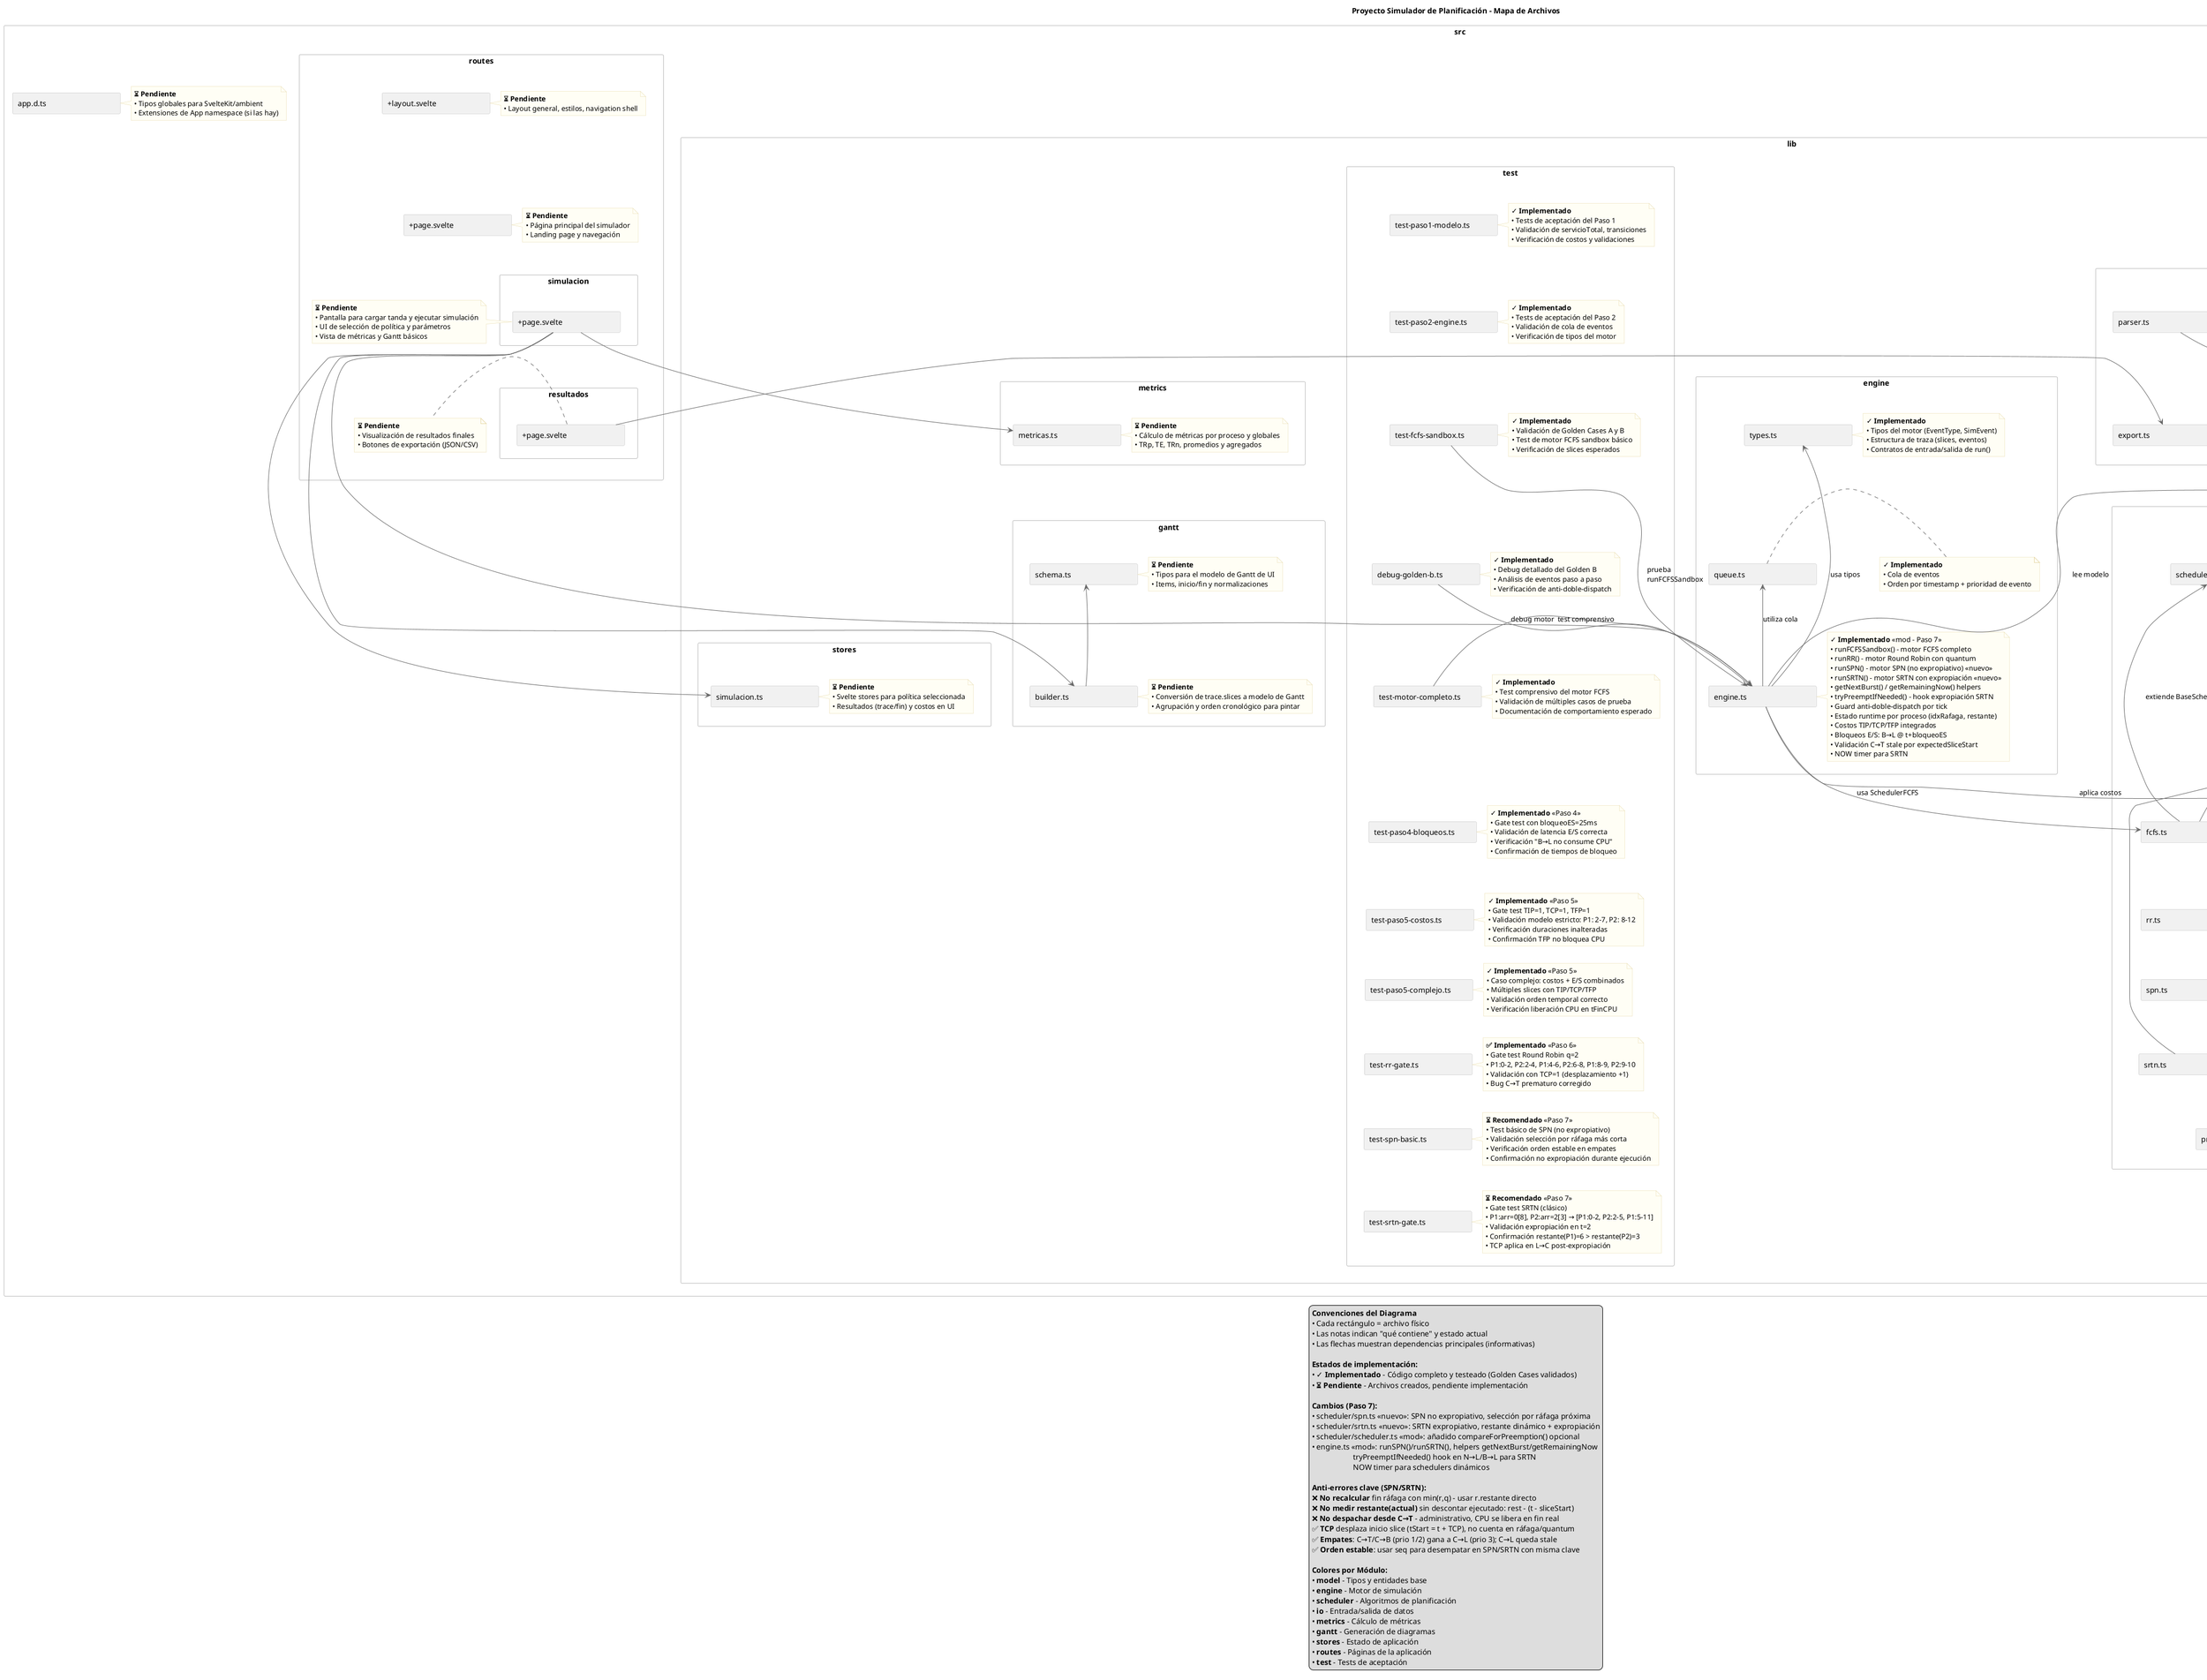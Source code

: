 @startuml Estructura - Mapa de Archivos

!define MODEL_COLOR #E8F4FD
!define ENGINE_COLOR #FDF2E9
!define SCHED_COLOR #E8F8F5
!define IO_COLOR #F3E5F5
!define METRICS_COLOR #EBF5FB
!define GANTT_COLOR #FADBD8
!define STORES_COLOR #FDEAA7
!define ROUTES_COLOR #D5E8D4
!define TEST_COLOR #FFF2CC

skinparam shadowing false
skinparam defaultTextAlignment left
skinparam packageStyle rectangle
skinparam ArrowColor #666666
skinparam PackageBorderColor #999999
skinparam RectangleBorderColor #BBBBBB
skinparam NoteBackgroundColor #FFFEF5
skinparam NoteBorderColor #E6D8A8
skinparam minClassWidth 180
skinparam maxMessageSize 150
skinparam nodesep 20
skinparam ranksep 30
hide circle

title Proyecto Simulador de Planificación – Mapa de Archivos

package "src" as SRC {

  package "lib" as LIB {

      package "model" as MODEL {
        rectangle "proceso.ts" as proceso_ts
        rectangle "rafaga.ts" as rafaga_ts
        rectangle "estados.ts" as estados_ts
        rectangle "costos.ts" as costos_ts
        
        proceso_ts -[hidden]down-> rafaga_ts
        rafaga_ts -[hidden]down-> estados_ts
        estados_ts -[hidden]down-> costos_ts

        note right of proceso_ts
          **✓ Implementado**
          • Tipos de Proceso (pid, arribo, ráfagas)
          • Estado del proceso (N, L, C, B, F)
          • servicioTotal() - suma de ráfagas CPU
          • isProcesoValido() - validación básica
        end note

        note right of rafaga_ts
          **✓ Implementado**
          • Utilidades para manejar rafagas
          • Índice/actual y chequeos de restantes
          • rafagaActual() - obtiene ráfaga por índice
          • quedanRafagas() - verifica ráfagas restantes
        end note

        note right of estados_ts
          **✓ Implementado**
          • Definición de estados
          • Reglas de transición válidas (invariantes)
          • Estados canónicos (N,L,C,B,F)
          • isTransicionLegal() - validador de transiciones
          • assertTransicionLegal() - error si ilegal
          • transicionarEstado() - transición inmutable
        end note

        note right of costos_ts
          **✓ Implementado**
          • Interface Costos (TIP, TCP, TFP, bloqueoES)
          • COSTOS_DEF - defaults (bloqueoES=25)
          • validarCostos() - verifica valores ≥ 0
          • makeCostos() - constructor saneado
        end note
      }

      package "engine" as ENGINE {
        rectangle "types.ts" as engine_types_ts
        rectangle "queue.ts" as queue_ts
        rectangle "engine.ts" as engine_ts
        
        engine_types_ts -[hidden]down-> queue_ts
        queue_ts -[hidden]down-> engine_ts

        note right of engine_types_ts
          **✓ Implementado**
          • Tipos del motor (EventType, SimEvent)
          • Estructura de traza (slices, eventos)
          • Contratos de entrada/salida de run()
        end note

        note right of queue_ts
          **✓ Implementado**
          • Cola de eventos
          • Orden por timestamp + prioridad de evento
        end note

        note right of engine_ts
          **✓ Implementado** <<mod - Paso 7>>
          • runFCFSSandbox() - motor FCFS completo
          • runRR() - motor Round Robin con quantum
          • runSPN() - motor SPN (no expropiativo) <<nuevo>>
          • runSRTN() - motor SRTN con expropiación <<nuevo>>
          • getNextBurst() / getRemainingNow() helpers
          • tryPreemptIfNeeded() - hook expropiación SRTN
          • Guard anti-doble-dispatch por tick
          • Estado runtime por proceso (idxRafaga, restante)
          • Costos TIP/TCP/TFP integrados
          • Bloqueos E/S: B→L @ t+bloqueoES
          • Validación C→T stale por expectedSliceStart
          • NOW timer para SRTN
        end note
      }

      package "scheduler" as SCHED {
        rectangle "scheduler.ts" as scheduler_ts
        rectangle "ready-queue.ts" as ready_queue_ts
        rectangle "fcfs.ts" as fcfs_ts
        rectangle "rr.ts" as rr_ts
        rectangle "spn.ts" as spn_ts
        rectangle "srtn.ts" as srtn_ts
        rectangle "priority.ts" as priority_ts
        
        scheduler_ts -[hidden]down-> ready_queue_ts
        ready_queue_ts -[hidden]down-> fcfs_ts
        fcfs_ts -[hidden]down-> rr_ts
        rr_ts -[hidden]down-> spn_ts
        spn_ts -[hidden]down-> srtn_ts
        srtn_ts -[hidden]down-> priority_ts

        note right of scheduler_ts
          **✓ Implementado** <<mod>>
          • IScheduler - interfaz completa de planificadores
          • BaseScheduler - clase base abstracta
          • Métodos: onAdmit, onReady, onBlock, onFinish, next()
          • onDesalojoActual?() - re-encolado opcional
          • compareForPreemption?() - hook expropiación opcional
        end note

        note right of ready_queue_ts
          **✓ Implementado**
          • ReadyQueue - cola FIFO simple
          • Métodos: enqueue, dequeue, isEmpty, clear, toArray
          • Manejo de PIDs en orden de llegada
        end note

        note right of fcfs_ts
          **✓ Implementado**
          • SchedulerFCFS - First Come First Served
          • Extiende BaseScheduler
          • Política no expropiativa (FIFO puro)
          • Integrado con motor sandbox
        end note

        note right of rr_ts
          **✓ Implementado**
          • SchedulerRR - Round Robin con quantum
          • onDesalojoActual() - re-encolado al final
          • getQuantum() - reinicio en cada L→C
        end note

        note right of spn_ts
          **✓ Implementado** <<nuevo>>
          • SchedulerSPN (no expropiativo)
          • Selección por ráfaga próxima más corta
          • Orden estable con seq para empates
          • compareForPreemption() → false (nunca expropia)
        end note

        note right of srtn_ts
          **✓ Implementado** <<nuevo>>
          • SchedulerSRTN (expropiativo)
          • Selección por menor restante (dinámico)
          • Expropia en N→L/B→L si nuevo < actual
          • getRemaining() y getNow() para tiempo dinámico
          • compareForPreemption() → lógica de expropiación
        end note

        note right of priority_ts
          **⏳ Pendiente**
          • Planificador por prioridades
          • (Opcional) Envejecimiento/ajuste de prioridad
        end note
      }

      package "io" as IO {
        rectangle "parser.ts" as parser_ts
        rectangle "export.ts" as export_ts
        
        parser_ts -[hidden]down-> export_ts

        note right of parser_ts
          **⏳ Pendiente**
          • Validación y normalización de entrada (JSON/CSV)
          • Conversión a estructuras de Proceso
        end note

        note right of export_ts
          **⏳ Pendiente**
          • Exportación de trazas/métricas (JSON/CSV)
          • Helpers para descarga/serialización
        end note
      }

      package "metrics" as METRICS {
        rectangle "metricas.ts" as metricas_ts
        note right of metricas_ts
          **⏳ Pendiente**
          • Cálculo de métricas por proceso y globales
          • TRp, TE, TRn, promedios y agregados
        end note
      }

      package "gantt" as GANTT {
        rectangle "schema.ts" as schema_ts
        rectangle "builder.ts" as builder_ts
        
        schema_ts -[hidden]down-> builder_ts

        note right of schema_ts
          **⏳ Pendiente**
          • Tipos para el modelo de Gantt de UI
          • Items, inicio/fin y normalizaciones
        end note

        note right of builder_ts
          **⏳ Pendiente**
          • Conversión de trace.slices a modelo de Gantt
          • Agrupación y orden cronológico para pintar
        end note
      }
    

    package "stores" as STORES {
      rectangle "simulacion.ts" as simulacion_store_ts
      note right of simulacion_store_ts
        **⏳ Pendiente**
        • Svelte stores para política seleccionada
        • Resultados (trace/fin) y costos en UI
      end note
    }

    package "test" as TEST {
      rectangle "test-paso1-modelo.ts" as test_paso1_ts
      rectangle "test-paso2-engine.ts" as test_paso2_ts
      rectangle "test-fcfs-sandbox.ts" as test_fcfs_sandbox_ts
      rectangle "debug-golden-b.ts" as debug_golden_b_ts
      rectangle "test-motor-completo.ts" as test_motor_completo_ts
      rectangle "test-paso4-bloqueos.ts" as test_paso4_bloqueos_ts
      rectangle "test-paso5-costos.ts" as test_paso5_costos_ts
      rectangle "test-paso5-complejo.ts" as test_paso5_complejo_ts
      rectangle "test-rr-gate.ts" as test_rr_gate_ts
      rectangle "test-spn-basic.ts" as test_spn_basic_ts
      rectangle "test-srtn-gate.ts" as test_srtn_gate_ts
      
      test_paso1_ts -[hidden]down-> test_paso2_ts
      test_paso2_ts -[hidden]down-> test_fcfs_sandbox_ts
      test_fcfs_sandbox_ts -[hidden]down-> debug_golden_b_ts
      debug_golden_b_ts -[hidden]down-> test_motor_completo_ts
      test_motor_completo_ts -[hidden]down-> test_paso4_bloqueos_ts
      test_paso4_bloqueos_ts -[hidden]down-> test_paso5_costos_ts
      test_paso5_costos_ts -[hidden]down-> test_paso5_complejo_ts
      test_paso5_complejo_ts -[hidden]down-> test_rr_gate_ts
      test_rr_gate_ts -[hidden]down-> test_spn_basic_ts
      test_spn_basic_ts -[hidden]down-> test_srtn_gate_ts

      note right of test_paso1_ts
        **✓ Implementado**
        • Tests de aceptación del Paso 1
        • Validación de servicioTotal, transiciones
        • Verificación de costos y validaciones
      end note

      note right of test_paso2_ts
        **✓ Implementado**
        • Tests de aceptación del Paso 2
        • Validación de cola de eventos
        • Verificación de tipos del motor
      end note

      note right of test_fcfs_sandbox_ts
        **✓ Implementado**
        • Validación de Golden Cases A y B
        • Test de motor FCFS sandbox básico
        • Verificación de slices esperados
      end note

      note right of debug_golden_b_ts
        **✓ Implementado**
        • Debug detallado del Golden B
        • Análisis de eventos paso a paso
        • Verificación de anti-doble-dispatch
      end note

      note right of test_motor_completo_ts
        **✓ Implementado**
        • Test comprensivo del motor FCFS
        • Validación de múltiples casos de prueba
        • Documentación de comportamiento esperado
      end note

      note right of test_paso4_bloqueos_ts
        **✓ Implementado** <<Paso 4>>
        • Gate test con bloqueoES=25ms
        • Validación de latencia E/S correcta
        • Verificación "B→L no consume CPU"
        • Confirmación de tiempos de bloqueo
      end note

      note right of test_paso5_costos_ts
        **✓ Implementado** <<Paso 5>>
        • Gate test TIP=1, TCP=1, TFP=1
        • Validación modelo estricto: P1: 2–7, P2: 8–12
        • Verificación duraciones inalteradas
        • Confirmación TFP no bloquea CPU
      end note

      note right of test_paso5_complejo_ts
        **✓ Implementado** <<Paso 5>>
        • Caso complejo: costos + E/S combinados
        • Múltiples slices con TIP/TCP/TFP
        • Validación orden temporal correcto
        • Verificación liberación CPU en tFinCPU
      end note

      note right of test_rr_gate_ts
        **✅ Implementado** <<Paso 6>>
        • Gate test Round Robin q=2
        • P1:0–2, P2:2–4, P1:4–6, P2:6–8, P1:8–9, P2:9–10
        • Validación con TCP=1 (desplazamiento +1)
        • Bug C→T prematuro corregido
      end note

      note right of test_spn_basic_ts
        **⏳ Recomendado** <<Paso 7>>
        • Test básico de SPN (no expropiativo)
        • Validación selección por ráfaga más corta
        • Verificación orden estable en empates
        • Confirmación no expropiación durante ejecución
      end note

      note right of test_srtn_gate_ts
        **⏳ Recomendado** <<Paso 7>>
        • Gate test SRTN (clásico)
        • P1:arr=0[8], P2:arr=2[3] → [P1:0-2, P2:2-5, P1:5-11]
        • Validación expropiación en t=2
        • Confirmación restante(P1)=6 > restante(P2)=3
        • TCP aplica en L→C post-expropiación
      end note
    }
  }

  package "routes" as ROUTES {
    rectangle "+layout.svelte" as layout_svelte
    rectangle "+page.svelte" as main_page

    package "simulacion" as R_SIM {
      rectangle "+page.svelte" as simulacion_page
    }
    
    package "resultados" as R_RES {
      rectangle "+page.svelte" as resultados_page
    }
    
    layout_svelte -[hidden]down-> main_page
    main_page -[hidden]down-> R_SIM
    R_SIM -[hidden]down-> R_RES

    note right of layout_svelte
      **⏳ Pendiente**
      • Layout general, estilos, navigation shell
    end note

    note right of main_page
      **⏳ Pendiente**
      • Página principal del simulador
      • Landing page y navegación
    end note

    note right of simulacion_page
      **⏳ Pendiente**
      • Pantalla para cargar tanda y ejecutar simulación
      • UI de selección de política y parámetros
      • Vista de métricas y Gantt básicos
    end note

    note right of resultados_page
      **⏳ Pendiente**
      • Visualización de resultados finales
      • Botones de exportación (JSON/CSV)
    end note
  }

  rectangle "app.d.ts" as app_dts
  note right of app_dts
    **⏳ Pendiente**
    • Tipos globales para SvelteKit/ambient
    • Extensiones de App namespace (si las hay)
  end note
}

MODEL -[hidden]down-> ENGINE
ENGINE -[hidden]down-> SCHED
SCHED -[hidden]down-> IO
IO -[hidden]down-> METRICS
METRICS -[hidden]down-> GANTT
GANTT -[hidden]down-> STORES
STORES -[hidden]down-> TEST
TEST -[hidden]down-> ROUTES

' Motor y tipos
engine_ts --> engine_types_ts : usa tipos
engine_ts --> queue_ts : utiliza cola
engine_ts --> fcfs_ts : usa SchedulerFCFS
engine_ts --> proceso_ts : lee modelo
engine_ts --> costos_ts : aplica costos

' Planificadores y cola
scheduler_ts --> ready_queue_ts : usa ReadyQueue
fcfs_ts --> scheduler_ts : extiende BaseScheduler
fcfs_ts --> ready_queue_ts : hereda uso
rr_ts --> ready_queue_ts
spn_ts --> ready_queue_ts
srtn_ts --> ready_queue_ts
priority_ts --> ready_queue_ts

' Tests y motor
test_fcfs_sandbox_ts --> engine_ts : prueba runFCFSSandbox
debug_golden_b_ts --> engine_ts : debug motor
test_motor_completo_ts --> engine_ts : test comprensivo

' Gantt y esquemas
builder_ts --> schema_ts

' UI y lógica
simulacion_page --> simulacion_store_ts
simulacion_page --> engine_ts
simulacion_page --> builder_ts
simulacion_page --> metricas_ts
resultados_page --> export_ts

' Parser y modelo
parser_ts --> proceso_ts

' ----------------------------------------------------------
legend bottom
**Convenciones del Diagrama**
• Cada rectángulo = archivo físico
• Las notas indican "qué contiene" y estado actual
• Las flechas muestran dependencias principales (informativas)

**Estados de implementación:**
• **✓ Implementado** - Código completo y testeado (Golden Cases validados)
• **⏳ Pendiente** - Archivos creados, pendiente implementación

**Cambios (Paso 7):**
• scheduler/spn.ts <<nuevo>>: SPN no expropiativo, selección por ráfaga próxima
• scheduler/srtn.ts <<nuevo>>: SRTN expropiativo, restante dinámico + expropiación
• scheduler/scheduler.ts <<mod>>: añadido compareForPreemption() opcional
• engine.ts <<mod>>: runSPN()/runSRTN(), helpers getNextBurst/getRemainingNow
                     tryPreemptIfNeeded() hook en N→L/B→L para SRTN
                     NOW timer para schedulers dinámicos

**Anti-errores clave (SPN/SRTN):**
❌ **No recalcular** fin ráfaga con min(r,q) - usar r.restante directo
❌ **No medir restante(actual)** sin descontar ejecutado: rest - (t - sliceStart)
❌ **No despachar desde C→T** - administrativo, CPU se libera en fin real
✅ **TCP** desplaza inicio slice (tStart = t + TCP), no cuenta en ráfaga/quantum
✅ **Empates**: C→T/C→B (prio 1/2) gana a C→L (prio 3); C→L queda stale
✅ **Orden estable**: usar seq para desempatar en SPN/SRTN con misma clave

**Colores por Módulo:**
• **model** - Tipos y entidades base
• **engine** - Motor de simulación  
• **scheduler** - Algoritmos de planificación
• **io** - Entrada/salida de datos
• **metrics** - Cálculo de métricas
• **gantt** - Generación de diagramas
• **stores** - Estado de aplicación
• **routes** - Páginas de la aplicación
• **test** - Tests de aceptación
endlegend

@enduml
